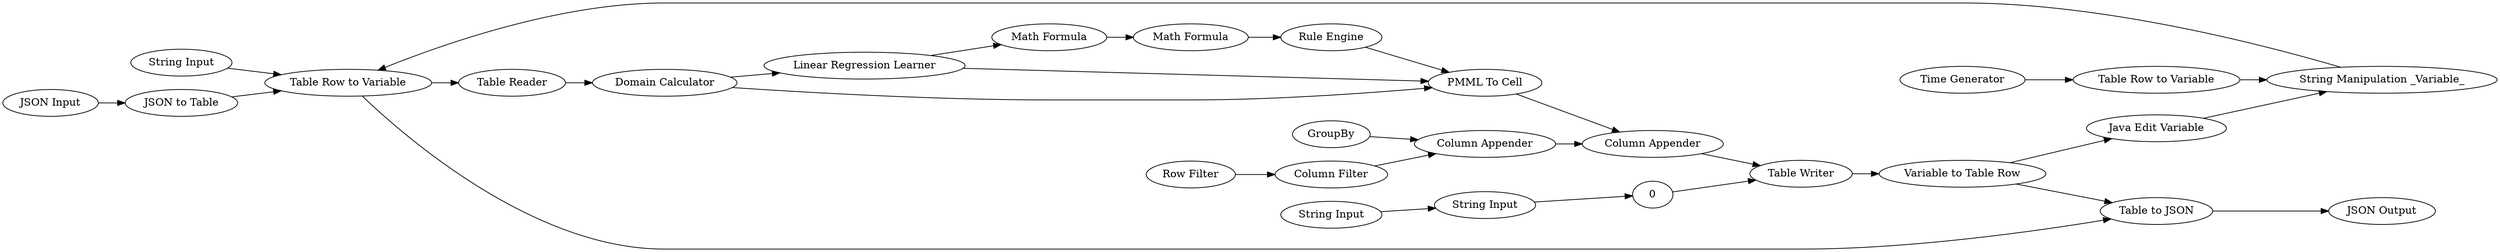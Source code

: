 digraph {
	3 [label="String Input"]
	4 [label="String Manipulation _Variable_"]
	9 [label="Create File Name"]
	13 [label="WrappedNode Input"]
	14 [label="WrappedNode Output"]
	99 [label="Time Generator"]
	100 [label="Table Row to Variable"]
	101 [label="Java Edit Variable"]
	1 [label="JSON Input"]
	2 [label="JSON Output"]
	8 [label="JSON to Table"]
	9 [label="Table Row to Variable"]
	13 [label="Variable to Table Row"]
	14 [label="Table to JSON"]
	17 [label="String Input"]
	18 [label="Table Reader"]
	19 [label="String Input"]
	24 [label="Table Writer"]
	75 [label="Linear Regression Learner"]
	76 [label="Domain Calculator"]
	77 [label="Rule Engine"]
	78 [label="Math Formula"]
	79 [label="Math Formula"]
	80 [label="Row Filter"]
	81 [label=GroupBy]
	83 [label="Column Filter"]
	84 [label="PMML To Cell"]
	85 [label="Column Appender"]
	86 [label="Column Appender"]
	3 -> 9
	4 -> 9
	9 -> 14
	13 -> 101
	99 -> 100
	100 -> 4
	101 -> 4
	78 -> 79
	79 -> 77
	80 -> 83
	81 -> 86
	83 -> 86
	84 -> 85
	86 -> 85
	0 -> 24
	1 -> 8
	8 -> 9
	9 -> 18
	13 -> 14
	14 -> 2
	17 -> 0
	18 -> 76
	19 -> 17
	24 -> 13
	75 -> 84
	75 -> 78
	76 -> 75
	76 -> 84
	77 -> 84
	85 -> 24
	rankdir=LR
}
